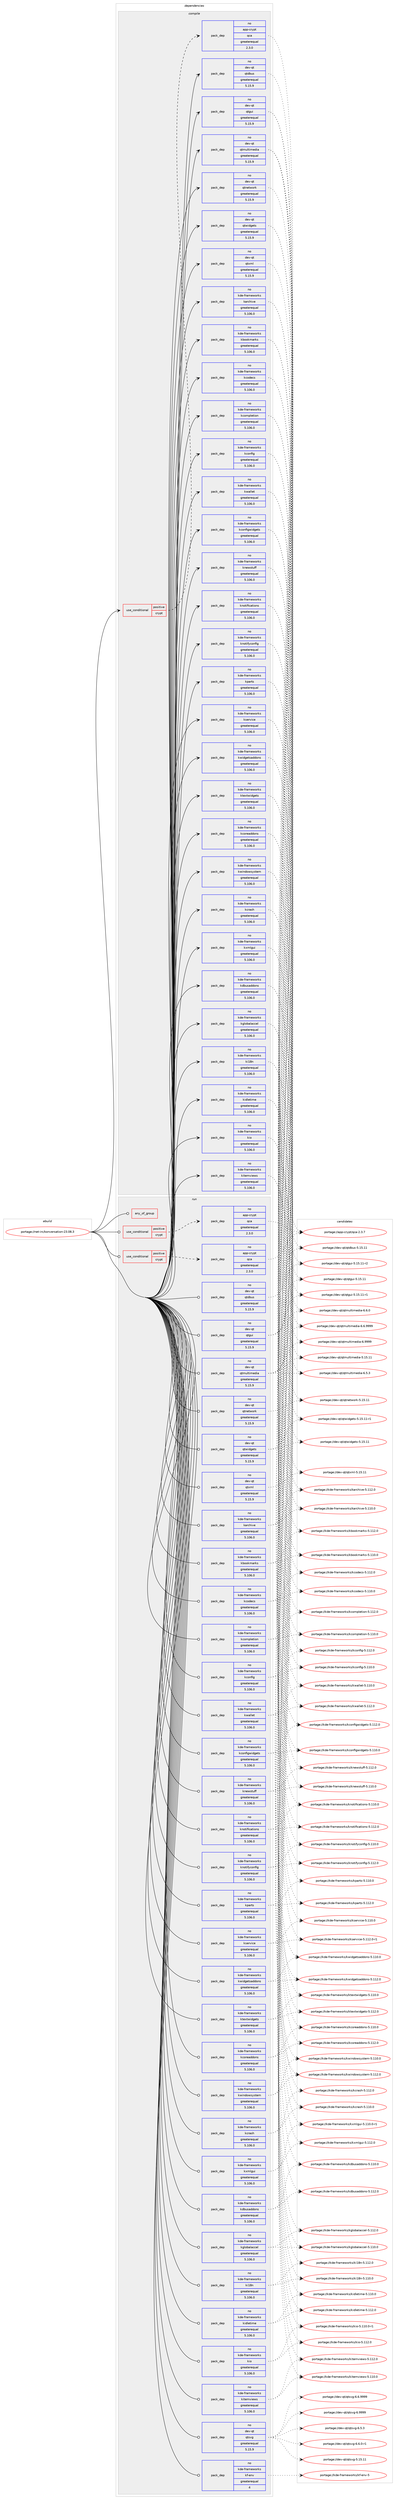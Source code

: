 digraph prolog {

# *************
# Graph options
# *************

newrank=true;
concentrate=true;
compound=true;
graph [rankdir=LR,fontname=Helvetica,fontsize=10,ranksep=1.5];#, ranksep=2.5, nodesep=0.2];
edge  [arrowhead=vee];
node  [fontname=Helvetica,fontsize=10];

# **********
# The ebuild
# **********

subgraph cluster_leftcol {
color=gray;
label=<<i>ebuild</i>>;
id [label="portage://net-irc/konversation-23.08.3", color=red, width=4, href="../net-irc/konversation-23.08.3.svg"];
}

# ****************
# The dependencies
# ****************

subgraph cluster_midcol {
color=gray;
label=<<i>dependencies</i>>;
subgraph cluster_compile {
fillcolor="#eeeeee";
style=filled;
label=<<i>compile</i>>;
subgraph cond5 {
dependency119 [label=<<TABLE BORDER="0" CELLBORDER="1" CELLSPACING="0" CELLPADDING="4"><TR><TD ROWSPAN="3" CELLPADDING="10">use_conditional</TD></TR><TR><TD>positive</TD></TR><TR><TD>crypt</TD></TR></TABLE>>, shape=none, color=red];
subgraph pack113 {
dependency120 [label=<<TABLE BORDER="0" CELLBORDER="1" CELLSPACING="0" CELLPADDING="4" WIDTH="220"><TR><TD ROWSPAN="6" CELLPADDING="30">pack_dep</TD></TR><TR><TD WIDTH="110">no</TD></TR><TR><TD>app-crypt</TD></TR><TR><TD>qca</TD></TR><TR><TD>greaterequal</TD></TR><TR><TD>2.3.0</TD></TR></TABLE>>, shape=none, color=blue];
}
dependency119:e -> dependency120:w [weight=20,style="dashed",arrowhead="vee"];
}
id:e -> dependency119:w [weight=20,style="solid",arrowhead="vee"];
# *** BEGIN UNKNOWN DEPENDENCY TYPE (TODO) ***
# id -> package_dependency(portage://net-irc/konversation-23.08.3,install,no,dev-qt,qtcore,none,[,,],[slot(5)],[])
# *** END UNKNOWN DEPENDENCY TYPE (TODO) ***

subgraph pack114 {
dependency121 [label=<<TABLE BORDER="0" CELLBORDER="1" CELLSPACING="0" CELLPADDING="4" WIDTH="220"><TR><TD ROWSPAN="6" CELLPADDING="30">pack_dep</TD></TR><TR><TD WIDTH="110">no</TD></TR><TR><TD>dev-qt</TD></TR><TR><TD>qtdbus</TD></TR><TR><TD>greaterequal</TD></TR><TR><TD>5.15.9</TD></TR></TABLE>>, shape=none, color=blue];
}
id:e -> dependency121:w [weight=20,style="solid",arrowhead="vee"];
subgraph pack115 {
dependency122 [label=<<TABLE BORDER="0" CELLBORDER="1" CELLSPACING="0" CELLPADDING="4" WIDTH="220"><TR><TD ROWSPAN="6" CELLPADDING="30">pack_dep</TD></TR><TR><TD WIDTH="110">no</TD></TR><TR><TD>dev-qt</TD></TR><TR><TD>qtgui</TD></TR><TR><TD>greaterequal</TD></TR><TR><TD>5.15.9</TD></TR></TABLE>>, shape=none, color=blue];
}
id:e -> dependency122:w [weight=20,style="solid",arrowhead="vee"];
subgraph pack116 {
dependency123 [label=<<TABLE BORDER="0" CELLBORDER="1" CELLSPACING="0" CELLPADDING="4" WIDTH="220"><TR><TD ROWSPAN="6" CELLPADDING="30">pack_dep</TD></TR><TR><TD WIDTH="110">no</TD></TR><TR><TD>dev-qt</TD></TR><TR><TD>qtmultimedia</TD></TR><TR><TD>greaterequal</TD></TR><TR><TD>5.15.9</TD></TR></TABLE>>, shape=none, color=blue];
}
id:e -> dependency123:w [weight=20,style="solid",arrowhead="vee"];
subgraph pack117 {
dependency124 [label=<<TABLE BORDER="0" CELLBORDER="1" CELLSPACING="0" CELLPADDING="4" WIDTH="220"><TR><TD ROWSPAN="6" CELLPADDING="30">pack_dep</TD></TR><TR><TD WIDTH="110">no</TD></TR><TR><TD>dev-qt</TD></TR><TR><TD>qtnetwork</TD></TR><TR><TD>greaterequal</TD></TR><TR><TD>5.15.9</TD></TR></TABLE>>, shape=none, color=blue];
}
id:e -> dependency124:w [weight=20,style="solid",arrowhead="vee"];
subgraph pack118 {
dependency125 [label=<<TABLE BORDER="0" CELLBORDER="1" CELLSPACING="0" CELLPADDING="4" WIDTH="220"><TR><TD ROWSPAN="6" CELLPADDING="30">pack_dep</TD></TR><TR><TD WIDTH="110">no</TD></TR><TR><TD>dev-qt</TD></TR><TR><TD>qtwidgets</TD></TR><TR><TD>greaterequal</TD></TR><TR><TD>5.15.9</TD></TR></TABLE>>, shape=none, color=blue];
}
id:e -> dependency125:w [weight=20,style="solid",arrowhead="vee"];
subgraph pack119 {
dependency126 [label=<<TABLE BORDER="0" CELLBORDER="1" CELLSPACING="0" CELLPADDING="4" WIDTH="220"><TR><TD ROWSPAN="6" CELLPADDING="30">pack_dep</TD></TR><TR><TD WIDTH="110">no</TD></TR><TR><TD>dev-qt</TD></TR><TR><TD>qtxml</TD></TR><TR><TD>greaterequal</TD></TR><TR><TD>5.15.9</TD></TR></TABLE>>, shape=none, color=blue];
}
id:e -> dependency126:w [weight=20,style="solid",arrowhead="vee"];
subgraph pack120 {
dependency127 [label=<<TABLE BORDER="0" CELLBORDER="1" CELLSPACING="0" CELLPADDING="4" WIDTH="220"><TR><TD ROWSPAN="6" CELLPADDING="30">pack_dep</TD></TR><TR><TD WIDTH="110">no</TD></TR><TR><TD>kde-frameworks</TD></TR><TR><TD>karchive</TD></TR><TR><TD>greaterequal</TD></TR><TR><TD>5.106.0</TD></TR></TABLE>>, shape=none, color=blue];
}
id:e -> dependency127:w [weight=20,style="solid",arrowhead="vee"];
subgraph pack121 {
dependency128 [label=<<TABLE BORDER="0" CELLBORDER="1" CELLSPACING="0" CELLPADDING="4" WIDTH="220"><TR><TD ROWSPAN="6" CELLPADDING="30">pack_dep</TD></TR><TR><TD WIDTH="110">no</TD></TR><TR><TD>kde-frameworks</TD></TR><TR><TD>kbookmarks</TD></TR><TR><TD>greaterequal</TD></TR><TR><TD>5.106.0</TD></TR></TABLE>>, shape=none, color=blue];
}
id:e -> dependency128:w [weight=20,style="solid",arrowhead="vee"];
subgraph pack122 {
dependency129 [label=<<TABLE BORDER="0" CELLBORDER="1" CELLSPACING="0" CELLPADDING="4" WIDTH="220"><TR><TD ROWSPAN="6" CELLPADDING="30">pack_dep</TD></TR><TR><TD WIDTH="110">no</TD></TR><TR><TD>kde-frameworks</TD></TR><TR><TD>kcodecs</TD></TR><TR><TD>greaterequal</TD></TR><TR><TD>5.106.0</TD></TR></TABLE>>, shape=none, color=blue];
}
id:e -> dependency129:w [weight=20,style="solid",arrowhead="vee"];
subgraph pack123 {
dependency130 [label=<<TABLE BORDER="0" CELLBORDER="1" CELLSPACING="0" CELLPADDING="4" WIDTH="220"><TR><TD ROWSPAN="6" CELLPADDING="30">pack_dep</TD></TR><TR><TD WIDTH="110">no</TD></TR><TR><TD>kde-frameworks</TD></TR><TR><TD>kcompletion</TD></TR><TR><TD>greaterequal</TD></TR><TR><TD>5.106.0</TD></TR></TABLE>>, shape=none, color=blue];
}
id:e -> dependency130:w [weight=20,style="solid",arrowhead="vee"];
subgraph pack124 {
dependency131 [label=<<TABLE BORDER="0" CELLBORDER="1" CELLSPACING="0" CELLPADDING="4" WIDTH="220"><TR><TD ROWSPAN="6" CELLPADDING="30">pack_dep</TD></TR><TR><TD WIDTH="110">no</TD></TR><TR><TD>kde-frameworks</TD></TR><TR><TD>kconfig</TD></TR><TR><TD>greaterequal</TD></TR><TR><TD>5.106.0</TD></TR></TABLE>>, shape=none, color=blue];
}
id:e -> dependency131:w [weight=20,style="solid",arrowhead="vee"];
subgraph pack125 {
dependency132 [label=<<TABLE BORDER="0" CELLBORDER="1" CELLSPACING="0" CELLPADDING="4" WIDTH="220"><TR><TD ROWSPAN="6" CELLPADDING="30">pack_dep</TD></TR><TR><TD WIDTH="110">no</TD></TR><TR><TD>kde-frameworks</TD></TR><TR><TD>kconfigwidgets</TD></TR><TR><TD>greaterequal</TD></TR><TR><TD>5.106.0</TD></TR></TABLE>>, shape=none, color=blue];
}
id:e -> dependency132:w [weight=20,style="solid",arrowhead="vee"];
subgraph pack126 {
dependency133 [label=<<TABLE BORDER="0" CELLBORDER="1" CELLSPACING="0" CELLPADDING="4" WIDTH="220"><TR><TD ROWSPAN="6" CELLPADDING="30">pack_dep</TD></TR><TR><TD WIDTH="110">no</TD></TR><TR><TD>kde-frameworks</TD></TR><TR><TD>kcoreaddons</TD></TR><TR><TD>greaterequal</TD></TR><TR><TD>5.106.0</TD></TR></TABLE>>, shape=none, color=blue];
}
id:e -> dependency133:w [weight=20,style="solid",arrowhead="vee"];
subgraph pack127 {
dependency134 [label=<<TABLE BORDER="0" CELLBORDER="1" CELLSPACING="0" CELLPADDING="4" WIDTH="220"><TR><TD ROWSPAN="6" CELLPADDING="30">pack_dep</TD></TR><TR><TD WIDTH="110">no</TD></TR><TR><TD>kde-frameworks</TD></TR><TR><TD>kcrash</TD></TR><TR><TD>greaterequal</TD></TR><TR><TD>5.106.0</TD></TR></TABLE>>, shape=none, color=blue];
}
id:e -> dependency134:w [weight=20,style="solid",arrowhead="vee"];
subgraph pack128 {
dependency135 [label=<<TABLE BORDER="0" CELLBORDER="1" CELLSPACING="0" CELLPADDING="4" WIDTH="220"><TR><TD ROWSPAN="6" CELLPADDING="30">pack_dep</TD></TR><TR><TD WIDTH="110">no</TD></TR><TR><TD>kde-frameworks</TD></TR><TR><TD>kdbusaddons</TD></TR><TR><TD>greaterequal</TD></TR><TR><TD>5.106.0</TD></TR></TABLE>>, shape=none, color=blue];
}
id:e -> dependency135:w [weight=20,style="solid",arrowhead="vee"];
subgraph pack129 {
dependency136 [label=<<TABLE BORDER="0" CELLBORDER="1" CELLSPACING="0" CELLPADDING="4" WIDTH="220"><TR><TD ROWSPAN="6" CELLPADDING="30">pack_dep</TD></TR><TR><TD WIDTH="110">no</TD></TR><TR><TD>kde-frameworks</TD></TR><TR><TD>kglobalaccel</TD></TR><TR><TD>greaterequal</TD></TR><TR><TD>5.106.0</TD></TR></TABLE>>, shape=none, color=blue];
}
id:e -> dependency136:w [weight=20,style="solid",arrowhead="vee"];
subgraph pack130 {
dependency137 [label=<<TABLE BORDER="0" CELLBORDER="1" CELLSPACING="0" CELLPADDING="4" WIDTH="220"><TR><TD ROWSPAN="6" CELLPADDING="30">pack_dep</TD></TR><TR><TD WIDTH="110">no</TD></TR><TR><TD>kde-frameworks</TD></TR><TR><TD>ki18n</TD></TR><TR><TD>greaterequal</TD></TR><TR><TD>5.106.0</TD></TR></TABLE>>, shape=none, color=blue];
}
id:e -> dependency137:w [weight=20,style="solid",arrowhead="vee"];
subgraph pack131 {
dependency138 [label=<<TABLE BORDER="0" CELLBORDER="1" CELLSPACING="0" CELLPADDING="4" WIDTH="220"><TR><TD ROWSPAN="6" CELLPADDING="30">pack_dep</TD></TR><TR><TD WIDTH="110">no</TD></TR><TR><TD>kde-frameworks</TD></TR><TR><TD>kidletime</TD></TR><TR><TD>greaterequal</TD></TR><TR><TD>5.106.0</TD></TR></TABLE>>, shape=none, color=blue];
}
id:e -> dependency138:w [weight=20,style="solid",arrowhead="vee"];
subgraph pack132 {
dependency139 [label=<<TABLE BORDER="0" CELLBORDER="1" CELLSPACING="0" CELLPADDING="4" WIDTH="220"><TR><TD ROWSPAN="6" CELLPADDING="30">pack_dep</TD></TR><TR><TD WIDTH="110">no</TD></TR><TR><TD>kde-frameworks</TD></TR><TR><TD>kio</TD></TR><TR><TD>greaterequal</TD></TR><TR><TD>5.106.0</TD></TR></TABLE>>, shape=none, color=blue];
}
id:e -> dependency139:w [weight=20,style="solid",arrowhead="vee"];
subgraph pack133 {
dependency140 [label=<<TABLE BORDER="0" CELLBORDER="1" CELLSPACING="0" CELLPADDING="4" WIDTH="220"><TR><TD ROWSPAN="6" CELLPADDING="30">pack_dep</TD></TR><TR><TD WIDTH="110">no</TD></TR><TR><TD>kde-frameworks</TD></TR><TR><TD>kitemviews</TD></TR><TR><TD>greaterequal</TD></TR><TR><TD>5.106.0</TD></TR></TABLE>>, shape=none, color=blue];
}
id:e -> dependency140:w [weight=20,style="solid",arrowhead="vee"];
subgraph pack134 {
dependency141 [label=<<TABLE BORDER="0" CELLBORDER="1" CELLSPACING="0" CELLPADDING="4" WIDTH="220"><TR><TD ROWSPAN="6" CELLPADDING="30">pack_dep</TD></TR><TR><TD WIDTH="110">no</TD></TR><TR><TD>kde-frameworks</TD></TR><TR><TD>knewstuff</TD></TR><TR><TD>greaterequal</TD></TR><TR><TD>5.106.0</TD></TR></TABLE>>, shape=none, color=blue];
}
id:e -> dependency141:w [weight=20,style="solid",arrowhead="vee"];
subgraph pack135 {
dependency142 [label=<<TABLE BORDER="0" CELLBORDER="1" CELLSPACING="0" CELLPADDING="4" WIDTH="220"><TR><TD ROWSPAN="6" CELLPADDING="30">pack_dep</TD></TR><TR><TD WIDTH="110">no</TD></TR><TR><TD>kde-frameworks</TD></TR><TR><TD>knotifications</TD></TR><TR><TD>greaterequal</TD></TR><TR><TD>5.106.0</TD></TR></TABLE>>, shape=none, color=blue];
}
id:e -> dependency142:w [weight=20,style="solid",arrowhead="vee"];
subgraph pack136 {
dependency143 [label=<<TABLE BORDER="0" CELLBORDER="1" CELLSPACING="0" CELLPADDING="4" WIDTH="220"><TR><TD ROWSPAN="6" CELLPADDING="30">pack_dep</TD></TR><TR><TD WIDTH="110">no</TD></TR><TR><TD>kde-frameworks</TD></TR><TR><TD>knotifyconfig</TD></TR><TR><TD>greaterequal</TD></TR><TR><TD>5.106.0</TD></TR></TABLE>>, shape=none, color=blue];
}
id:e -> dependency143:w [weight=20,style="solid",arrowhead="vee"];
subgraph pack137 {
dependency144 [label=<<TABLE BORDER="0" CELLBORDER="1" CELLSPACING="0" CELLPADDING="4" WIDTH="220"><TR><TD ROWSPAN="6" CELLPADDING="30">pack_dep</TD></TR><TR><TD WIDTH="110">no</TD></TR><TR><TD>kde-frameworks</TD></TR><TR><TD>kparts</TD></TR><TR><TD>greaterequal</TD></TR><TR><TD>5.106.0</TD></TR></TABLE>>, shape=none, color=blue];
}
id:e -> dependency144:w [weight=20,style="solid",arrowhead="vee"];
subgraph pack138 {
dependency145 [label=<<TABLE BORDER="0" CELLBORDER="1" CELLSPACING="0" CELLPADDING="4" WIDTH="220"><TR><TD ROWSPAN="6" CELLPADDING="30">pack_dep</TD></TR><TR><TD WIDTH="110">no</TD></TR><TR><TD>kde-frameworks</TD></TR><TR><TD>kservice</TD></TR><TR><TD>greaterequal</TD></TR><TR><TD>5.106.0</TD></TR></TABLE>>, shape=none, color=blue];
}
id:e -> dependency145:w [weight=20,style="solid",arrowhead="vee"];
subgraph pack139 {
dependency146 [label=<<TABLE BORDER="0" CELLBORDER="1" CELLSPACING="0" CELLPADDING="4" WIDTH="220"><TR><TD ROWSPAN="6" CELLPADDING="30">pack_dep</TD></TR><TR><TD WIDTH="110">no</TD></TR><TR><TD>kde-frameworks</TD></TR><TR><TD>ktextwidgets</TD></TR><TR><TD>greaterequal</TD></TR><TR><TD>5.106.0</TD></TR></TABLE>>, shape=none, color=blue];
}
id:e -> dependency146:w [weight=20,style="solid",arrowhead="vee"];
subgraph pack140 {
dependency147 [label=<<TABLE BORDER="0" CELLBORDER="1" CELLSPACING="0" CELLPADDING="4" WIDTH="220"><TR><TD ROWSPAN="6" CELLPADDING="30">pack_dep</TD></TR><TR><TD WIDTH="110">no</TD></TR><TR><TD>kde-frameworks</TD></TR><TR><TD>kwallet</TD></TR><TR><TD>greaterequal</TD></TR><TR><TD>5.106.0</TD></TR></TABLE>>, shape=none, color=blue];
}
id:e -> dependency147:w [weight=20,style="solid",arrowhead="vee"];
subgraph pack141 {
dependency148 [label=<<TABLE BORDER="0" CELLBORDER="1" CELLSPACING="0" CELLPADDING="4" WIDTH="220"><TR><TD ROWSPAN="6" CELLPADDING="30">pack_dep</TD></TR><TR><TD WIDTH="110">no</TD></TR><TR><TD>kde-frameworks</TD></TR><TR><TD>kwidgetsaddons</TD></TR><TR><TD>greaterequal</TD></TR><TR><TD>5.106.0</TD></TR></TABLE>>, shape=none, color=blue];
}
id:e -> dependency148:w [weight=20,style="solid",arrowhead="vee"];
subgraph pack142 {
dependency149 [label=<<TABLE BORDER="0" CELLBORDER="1" CELLSPACING="0" CELLPADDING="4" WIDTH="220"><TR><TD ROWSPAN="6" CELLPADDING="30">pack_dep</TD></TR><TR><TD WIDTH="110">no</TD></TR><TR><TD>kde-frameworks</TD></TR><TR><TD>kwindowsystem</TD></TR><TR><TD>greaterequal</TD></TR><TR><TD>5.106.0</TD></TR></TABLE>>, shape=none, color=blue];
}
id:e -> dependency149:w [weight=20,style="solid",arrowhead="vee"];
subgraph pack143 {
dependency150 [label=<<TABLE BORDER="0" CELLBORDER="1" CELLSPACING="0" CELLPADDING="4" WIDTH="220"><TR><TD ROWSPAN="6" CELLPADDING="30">pack_dep</TD></TR><TR><TD WIDTH="110">no</TD></TR><TR><TD>kde-frameworks</TD></TR><TR><TD>kxmlgui</TD></TR><TR><TD>greaterequal</TD></TR><TR><TD>5.106.0</TD></TR></TABLE>>, shape=none, color=blue];
}
id:e -> dependency150:w [weight=20,style="solid",arrowhead="vee"];
}
subgraph cluster_compileandrun {
fillcolor="#eeeeee";
style=filled;
label=<<i>compile and run</i>>;
}
subgraph cluster_run {
fillcolor="#eeeeee";
style=filled;
label=<<i>run</i>>;
subgraph any3 {
dependency151 [label=<<TABLE BORDER="0" CELLBORDER="1" CELLSPACING="0" CELLPADDING="4"><TR><TD CELLPADDING="10">any_of_group</TD></TR></TABLE>>, shape=none, color=red];# *** BEGIN UNKNOWN DEPENDENCY TYPE (TODO) ***
# dependency151 -> package_dependency(portage://net-irc/konversation-23.08.3,run,no,kde-frameworks,breeze-icons,none,[,,],any_different_slot,[])
# *** END UNKNOWN DEPENDENCY TYPE (TODO) ***

# *** BEGIN UNKNOWN DEPENDENCY TYPE (TODO) ***
# dependency151 -> package_dependency(portage://net-irc/konversation-23.08.3,run,no,kde-frameworks,oxygen-icons,none,[,,],any_different_slot,[])
# *** END UNKNOWN DEPENDENCY TYPE (TODO) ***

}
id:e -> dependency151:w [weight=20,style="solid",arrowhead="odot"];
subgraph cond6 {
dependency152 [label=<<TABLE BORDER="0" CELLBORDER="1" CELLSPACING="0" CELLPADDING="4"><TR><TD ROWSPAN="3" CELLPADDING="10">use_conditional</TD></TR><TR><TD>positive</TD></TR><TR><TD>crypt</TD></TR></TABLE>>, shape=none, color=red];
subgraph pack144 {
dependency153 [label=<<TABLE BORDER="0" CELLBORDER="1" CELLSPACING="0" CELLPADDING="4" WIDTH="220"><TR><TD ROWSPAN="6" CELLPADDING="30">pack_dep</TD></TR><TR><TD WIDTH="110">no</TD></TR><TR><TD>app-crypt</TD></TR><TR><TD>qca</TD></TR><TR><TD>greaterequal</TD></TR><TR><TD>2.3.0</TD></TR></TABLE>>, shape=none, color=blue];
}
dependency152:e -> dependency153:w [weight=20,style="dashed",arrowhead="vee"];
}
id:e -> dependency152:w [weight=20,style="solid",arrowhead="odot"];
subgraph cond7 {
dependency154 [label=<<TABLE BORDER="0" CELLBORDER="1" CELLSPACING="0" CELLPADDING="4"><TR><TD ROWSPAN="3" CELLPADDING="10">use_conditional</TD></TR><TR><TD>positive</TD></TR><TR><TD>crypt</TD></TR></TABLE>>, shape=none, color=red];
subgraph pack145 {
dependency155 [label=<<TABLE BORDER="0" CELLBORDER="1" CELLSPACING="0" CELLPADDING="4" WIDTH="220"><TR><TD ROWSPAN="6" CELLPADDING="30">pack_dep</TD></TR><TR><TD WIDTH="110">no</TD></TR><TR><TD>app-crypt</TD></TR><TR><TD>qca</TD></TR><TR><TD>greaterequal</TD></TR><TR><TD>2.3.0</TD></TR></TABLE>>, shape=none, color=blue];
}
dependency154:e -> dependency155:w [weight=20,style="dashed",arrowhead="vee"];
}
id:e -> dependency154:w [weight=20,style="solid",arrowhead="odot"];
# *** BEGIN UNKNOWN DEPENDENCY TYPE (TODO) ***
# id -> package_dependency(portage://net-irc/konversation-23.08.3,run,no,dev-qt,qtcore,none,[,,],[slot(5)],[])
# *** END UNKNOWN DEPENDENCY TYPE (TODO) ***

subgraph pack146 {
dependency156 [label=<<TABLE BORDER="0" CELLBORDER="1" CELLSPACING="0" CELLPADDING="4" WIDTH="220"><TR><TD ROWSPAN="6" CELLPADDING="30">pack_dep</TD></TR><TR><TD WIDTH="110">no</TD></TR><TR><TD>dev-qt</TD></TR><TR><TD>qtdbus</TD></TR><TR><TD>greaterequal</TD></TR><TR><TD>5.15.9</TD></TR></TABLE>>, shape=none, color=blue];
}
id:e -> dependency156:w [weight=20,style="solid",arrowhead="odot"];
subgraph pack147 {
dependency157 [label=<<TABLE BORDER="0" CELLBORDER="1" CELLSPACING="0" CELLPADDING="4" WIDTH="220"><TR><TD ROWSPAN="6" CELLPADDING="30">pack_dep</TD></TR><TR><TD WIDTH="110">no</TD></TR><TR><TD>dev-qt</TD></TR><TR><TD>qtgui</TD></TR><TR><TD>greaterequal</TD></TR><TR><TD>5.15.9</TD></TR></TABLE>>, shape=none, color=blue];
}
id:e -> dependency157:w [weight=20,style="solid",arrowhead="odot"];
subgraph pack148 {
dependency158 [label=<<TABLE BORDER="0" CELLBORDER="1" CELLSPACING="0" CELLPADDING="4" WIDTH="220"><TR><TD ROWSPAN="6" CELLPADDING="30">pack_dep</TD></TR><TR><TD WIDTH="110">no</TD></TR><TR><TD>dev-qt</TD></TR><TR><TD>qtmultimedia</TD></TR><TR><TD>greaterequal</TD></TR><TR><TD>5.15.9</TD></TR></TABLE>>, shape=none, color=blue];
}
id:e -> dependency158:w [weight=20,style="solid",arrowhead="odot"];
subgraph pack149 {
dependency159 [label=<<TABLE BORDER="0" CELLBORDER="1" CELLSPACING="0" CELLPADDING="4" WIDTH="220"><TR><TD ROWSPAN="6" CELLPADDING="30">pack_dep</TD></TR><TR><TD WIDTH="110">no</TD></TR><TR><TD>dev-qt</TD></TR><TR><TD>qtnetwork</TD></TR><TR><TD>greaterequal</TD></TR><TR><TD>5.15.9</TD></TR></TABLE>>, shape=none, color=blue];
}
id:e -> dependency159:w [weight=20,style="solid",arrowhead="odot"];
subgraph pack150 {
dependency160 [label=<<TABLE BORDER="0" CELLBORDER="1" CELLSPACING="0" CELLPADDING="4" WIDTH="220"><TR><TD ROWSPAN="6" CELLPADDING="30">pack_dep</TD></TR><TR><TD WIDTH="110">no</TD></TR><TR><TD>dev-qt</TD></TR><TR><TD>qtsvg</TD></TR><TR><TD>greaterequal</TD></TR><TR><TD>5.15.9</TD></TR></TABLE>>, shape=none, color=blue];
}
id:e -> dependency160:w [weight=20,style="solid",arrowhead="odot"];
subgraph pack151 {
dependency161 [label=<<TABLE BORDER="0" CELLBORDER="1" CELLSPACING="0" CELLPADDING="4" WIDTH="220"><TR><TD ROWSPAN="6" CELLPADDING="30">pack_dep</TD></TR><TR><TD WIDTH="110">no</TD></TR><TR><TD>dev-qt</TD></TR><TR><TD>qtwidgets</TD></TR><TR><TD>greaterequal</TD></TR><TR><TD>5.15.9</TD></TR></TABLE>>, shape=none, color=blue];
}
id:e -> dependency161:w [weight=20,style="solid",arrowhead="odot"];
subgraph pack152 {
dependency162 [label=<<TABLE BORDER="0" CELLBORDER="1" CELLSPACING="0" CELLPADDING="4" WIDTH="220"><TR><TD ROWSPAN="6" CELLPADDING="30">pack_dep</TD></TR><TR><TD WIDTH="110">no</TD></TR><TR><TD>dev-qt</TD></TR><TR><TD>qtxml</TD></TR><TR><TD>greaterequal</TD></TR><TR><TD>5.15.9</TD></TR></TABLE>>, shape=none, color=blue];
}
id:e -> dependency162:w [weight=20,style="solid",arrowhead="odot"];
subgraph pack153 {
dependency163 [label=<<TABLE BORDER="0" CELLBORDER="1" CELLSPACING="0" CELLPADDING="4" WIDTH="220"><TR><TD ROWSPAN="6" CELLPADDING="30">pack_dep</TD></TR><TR><TD WIDTH="110">no</TD></TR><TR><TD>kde-frameworks</TD></TR><TR><TD>karchive</TD></TR><TR><TD>greaterequal</TD></TR><TR><TD>5.106.0</TD></TR></TABLE>>, shape=none, color=blue];
}
id:e -> dependency163:w [weight=20,style="solid",arrowhead="odot"];
subgraph pack154 {
dependency164 [label=<<TABLE BORDER="0" CELLBORDER="1" CELLSPACING="0" CELLPADDING="4" WIDTH="220"><TR><TD ROWSPAN="6" CELLPADDING="30">pack_dep</TD></TR><TR><TD WIDTH="110">no</TD></TR><TR><TD>kde-frameworks</TD></TR><TR><TD>kbookmarks</TD></TR><TR><TD>greaterequal</TD></TR><TR><TD>5.106.0</TD></TR></TABLE>>, shape=none, color=blue];
}
id:e -> dependency164:w [weight=20,style="solid",arrowhead="odot"];
subgraph pack155 {
dependency165 [label=<<TABLE BORDER="0" CELLBORDER="1" CELLSPACING="0" CELLPADDING="4" WIDTH="220"><TR><TD ROWSPAN="6" CELLPADDING="30">pack_dep</TD></TR><TR><TD WIDTH="110">no</TD></TR><TR><TD>kde-frameworks</TD></TR><TR><TD>kcodecs</TD></TR><TR><TD>greaterequal</TD></TR><TR><TD>5.106.0</TD></TR></TABLE>>, shape=none, color=blue];
}
id:e -> dependency165:w [weight=20,style="solid",arrowhead="odot"];
subgraph pack156 {
dependency166 [label=<<TABLE BORDER="0" CELLBORDER="1" CELLSPACING="0" CELLPADDING="4" WIDTH="220"><TR><TD ROWSPAN="6" CELLPADDING="30">pack_dep</TD></TR><TR><TD WIDTH="110">no</TD></TR><TR><TD>kde-frameworks</TD></TR><TR><TD>kcompletion</TD></TR><TR><TD>greaterequal</TD></TR><TR><TD>5.106.0</TD></TR></TABLE>>, shape=none, color=blue];
}
id:e -> dependency166:w [weight=20,style="solid",arrowhead="odot"];
subgraph pack157 {
dependency167 [label=<<TABLE BORDER="0" CELLBORDER="1" CELLSPACING="0" CELLPADDING="4" WIDTH="220"><TR><TD ROWSPAN="6" CELLPADDING="30">pack_dep</TD></TR><TR><TD WIDTH="110">no</TD></TR><TR><TD>kde-frameworks</TD></TR><TR><TD>kconfig</TD></TR><TR><TD>greaterequal</TD></TR><TR><TD>5.106.0</TD></TR></TABLE>>, shape=none, color=blue];
}
id:e -> dependency167:w [weight=20,style="solid",arrowhead="odot"];
subgraph pack158 {
dependency168 [label=<<TABLE BORDER="0" CELLBORDER="1" CELLSPACING="0" CELLPADDING="4" WIDTH="220"><TR><TD ROWSPAN="6" CELLPADDING="30">pack_dep</TD></TR><TR><TD WIDTH="110">no</TD></TR><TR><TD>kde-frameworks</TD></TR><TR><TD>kconfigwidgets</TD></TR><TR><TD>greaterequal</TD></TR><TR><TD>5.106.0</TD></TR></TABLE>>, shape=none, color=blue];
}
id:e -> dependency168:w [weight=20,style="solid",arrowhead="odot"];
subgraph pack159 {
dependency169 [label=<<TABLE BORDER="0" CELLBORDER="1" CELLSPACING="0" CELLPADDING="4" WIDTH="220"><TR><TD ROWSPAN="6" CELLPADDING="30">pack_dep</TD></TR><TR><TD WIDTH="110">no</TD></TR><TR><TD>kde-frameworks</TD></TR><TR><TD>kcoreaddons</TD></TR><TR><TD>greaterequal</TD></TR><TR><TD>5.106.0</TD></TR></TABLE>>, shape=none, color=blue];
}
id:e -> dependency169:w [weight=20,style="solid",arrowhead="odot"];
subgraph pack160 {
dependency170 [label=<<TABLE BORDER="0" CELLBORDER="1" CELLSPACING="0" CELLPADDING="4" WIDTH="220"><TR><TD ROWSPAN="6" CELLPADDING="30">pack_dep</TD></TR><TR><TD WIDTH="110">no</TD></TR><TR><TD>kde-frameworks</TD></TR><TR><TD>kcrash</TD></TR><TR><TD>greaterequal</TD></TR><TR><TD>5.106.0</TD></TR></TABLE>>, shape=none, color=blue];
}
id:e -> dependency170:w [weight=20,style="solid",arrowhead="odot"];
subgraph pack161 {
dependency171 [label=<<TABLE BORDER="0" CELLBORDER="1" CELLSPACING="0" CELLPADDING="4" WIDTH="220"><TR><TD ROWSPAN="6" CELLPADDING="30">pack_dep</TD></TR><TR><TD WIDTH="110">no</TD></TR><TR><TD>kde-frameworks</TD></TR><TR><TD>kdbusaddons</TD></TR><TR><TD>greaterequal</TD></TR><TR><TD>5.106.0</TD></TR></TABLE>>, shape=none, color=blue];
}
id:e -> dependency171:w [weight=20,style="solid",arrowhead="odot"];
subgraph pack162 {
dependency172 [label=<<TABLE BORDER="0" CELLBORDER="1" CELLSPACING="0" CELLPADDING="4" WIDTH="220"><TR><TD ROWSPAN="6" CELLPADDING="30">pack_dep</TD></TR><TR><TD WIDTH="110">no</TD></TR><TR><TD>kde-frameworks</TD></TR><TR><TD>kf-env</TD></TR><TR><TD>greaterequal</TD></TR><TR><TD>4</TD></TR></TABLE>>, shape=none, color=blue];
}
id:e -> dependency172:w [weight=20,style="solid",arrowhead="odot"];
subgraph pack163 {
dependency173 [label=<<TABLE BORDER="0" CELLBORDER="1" CELLSPACING="0" CELLPADDING="4" WIDTH="220"><TR><TD ROWSPAN="6" CELLPADDING="30">pack_dep</TD></TR><TR><TD WIDTH="110">no</TD></TR><TR><TD>kde-frameworks</TD></TR><TR><TD>kglobalaccel</TD></TR><TR><TD>greaterequal</TD></TR><TR><TD>5.106.0</TD></TR></TABLE>>, shape=none, color=blue];
}
id:e -> dependency173:w [weight=20,style="solid",arrowhead="odot"];
subgraph pack164 {
dependency174 [label=<<TABLE BORDER="0" CELLBORDER="1" CELLSPACING="0" CELLPADDING="4" WIDTH="220"><TR><TD ROWSPAN="6" CELLPADDING="30">pack_dep</TD></TR><TR><TD WIDTH="110">no</TD></TR><TR><TD>kde-frameworks</TD></TR><TR><TD>ki18n</TD></TR><TR><TD>greaterequal</TD></TR><TR><TD>5.106.0</TD></TR></TABLE>>, shape=none, color=blue];
}
id:e -> dependency174:w [weight=20,style="solid",arrowhead="odot"];
subgraph pack165 {
dependency175 [label=<<TABLE BORDER="0" CELLBORDER="1" CELLSPACING="0" CELLPADDING="4" WIDTH="220"><TR><TD ROWSPAN="6" CELLPADDING="30">pack_dep</TD></TR><TR><TD WIDTH="110">no</TD></TR><TR><TD>kde-frameworks</TD></TR><TR><TD>kidletime</TD></TR><TR><TD>greaterequal</TD></TR><TR><TD>5.106.0</TD></TR></TABLE>>, shape=none, color=blue];
}
id:e -> dependency175:w [weight=20,style="solid",arrowhead="odot"];
subgraph pack166 {
dependency176 [label=<<TABLE BORDER="0" CELLBORDER="1" CELLSPACING="0" CELLPADDING="4" WIDTH="220"><TR><TD ROWSPAN="6" CELLPADDING="30">pack_dep</TD></TR><TR><TD WIDTH="110">no</TD></TR><TR><TD>kde-frameworks</TD></TR><TR><TD>kio</TD></TR><TR><TD>greaterequal</TD></TR><TR><TD>5.106.0</TD></TR></TABLE>>, shape=none, color=blue];
}
id:e -> dependency176:w [weight=20,style="solid",arrowhead="odot"];
subgraph pack167 {
dependency177 [label=<<TABLE BORDER="0" CELLBORDER="1" CELLSPACING="0" CELLPADDING="4" WIDTH="220"><TR><TD ROWSPAN="6" CELLPADDING="30">pack_dep</TD></TR><TR><TD WIDTH="110">no</TD></TR><TR><TD>kde-frameworks</TD></TR><TR><TD>kitemviews</TD></TR><TR><TD>greaterequal</TD></TR><TR><TD>5.106.0</TD></TR></TABLE>>, shape=none, color=blue];
}
id:e -> dependency177:w [weight=20,style="solid",arrowhead="odot"];
subgraph pack168 {
dependency178 [label=<<TABLE BORDER="0" CELLBORDER="1" CELLSPACING="0" CELLPADDING="4" WIDTH="220"><TR><TD ROWSPAN="6" CELLPADDING="30">pack_dep</TD></TR><TR><TD WIDTH="110">no</TD></TR><TR><TD>kde-frameworks</TD></TR><TR><TD>knewstuff</TD></TR><TR><TD>greaterequal</TD></TR><TR><TD>5.106.0</TD></TR></TABLE>>, shape=none, color=blue];
}
id:e -> dependency178:w [weight=20,style="solid",arrowhead="odot"];
subgraph pack169 {
dependency179 [label=<<TABLE BORDER="0" CELLBORDER="1" CELLSPACING="0" CELLPADDING="4" WIDTH="220"><TR><TD ROWSPAN="6" CELLPADDING="30">pack_dep</TD></TR><TR><TD WIDTH="110">no</TD></TR><TR><TD>kde-frameworks</TD></TR><TR><TD>knotifications</TD></TR><TR><TD>greaterequal</TD></TR><TR><TD>5.106.0</TD></TR></TABLE>>, shape=none, color=blue];
}
id:e -> dependency179:w [weight=20,style="solid",arrowhead="odot"];
subgraph pack170 {
dependency180 [label=<<TABLE BORDER="0" CELLBORDER="1" CELLSPACING="0" CELLPADDING="4" WIDTH="220"><TR><TD ROWSPAN="6" CELLPADDING="30">pack_dep</TD></TR><TR><TD WIDTH="110">no</TD></TR><TR><TD>kde-frameworks</TD></TR><TR><TD>knotifyconfig</TD></TR><TR><TD>greaterequal</TD></TR><TR><TD>5.106.0</TD></TR></TABLE>>, shape=none, color=blue];
}
id:e -> dependency180:w [weight=20,style="solid",arrowhead="odot"];
subgraph pack171 {
dependency181 [label=<<TABLE BORDER="0" CELLBORDER="1" CELLSPACING="0" CELLPADDING="4" WIDTH="220"><TR><TD ROWSPAN="6" CELLPADDING="30">pack_dep</TD></TR><TR><TD WIDTH="110">no</TD></TR><TR><TD>kde-frameworks</TD></TR><TR><TD>kparts</TD></TR><TR><TD>greaterequal</TD></TR><TR><TD>5.106.0</TD></TR></TABLE>>, shape=none, color=blue];
}
id:e -> dependency181:w [weight=20,style="solid",arrowhead="odot"];
subgraph pack172 {
dependency182 [label=<<TABLE BORDER="0" CELLBORDER="1" CELLSPACING="0" CELLPADDING="4" WIDTH="220"><TR><TD ROWSPAN="6" CELLPADDING="30">pack_dep</TD></TR><TR><TD WIDTH="110">no</TD></TR><TR><TD>kde-frameworks</TD></TR><TR><TD>kservice</TD></TR><TR><TD>greaterequal</TD></TR><TR><TD>5.106.0</TD></TR></TABLE>>, shape=none, color=blue];
}
id:e -> dependency182:w [weight=20,style="solid",arrowhead="odot"];
subgraph pack173 {
dependency183 [label=<<TABLE BORDER="0" CELLBORDER="1" CELLSPACING="0" CELLPADDING="4" WIDTH="220"><TR><TD ROWSPAN="6" CELLPADDING="30">pack_dep</TD></TR><TR><TD WIDTH="110">no</TD></TR><TR><TD>kde-frameworks</TD></TR><TR><TD>ktextwidgets</TD></TR><TR><TD>greaterequal</TD></TR><TR><TD>5.106.0</TD></TR></TABLE>>, shape=none, color=blue];
}
id:e -> dependency183:w [weight=20,style="solid",arrowhead="odot"];
subgraph pack174 {
dependency184 [label=<<TABLE BORDER="0" CELLBORDER="1" CELLSPACING="0" CELLPADDING="4" WIDTH="220"><TR><TD ROWSPAN="6" CELLPADDING="30">pack_dep</TD></TR><TR><TD WIDTH="110">no</TD></TR><TR><TD>kde-frameworks</TD></TR><TR><TD>kwallet</TD></TR><TR><TD>greaterequal</TD></TR><TR><TD>5.106.0</TD></TR></TABLE>>, shape=none, color=blue];
}
id:e -> dependency184:w [weight=20,style="solid",arrowhead="odot"];
subgraph pack175 {
dependency185 [label=<<TABLE BORDER="0" CELLBORDER="1" CELLSPACING="0" CELLPADDING="4" WIDTH="220"><TR><TD ROWSPAN="6" CELLPADDING="30">pack_dep</TD></TR><TR><TD WIDTH="110">no</TD></TR><TR><TD>kde-frameworks</TD></TR><TR><TD>kwidgetsaddons</TD></TR><TR><TD>greaterequal</TD></TR><TR><TD>5.106.0</TD></TR></TABLE>>, shape=none, color=blue];
}
id:e -> dependency185:w [weight=20,style="solid",arrowhead="odot"];
subgraph pack176 {
dependency186 [label=<<TABLE BORDER="0" CELLBORDER="1" CELLSPACING="0" CELLPADDING="4" WIDTH="220"><TR><TD ROWSPAN="6" CELLPADDING="30">pack_dep</TD></TR><TR><TD WIDTH="110">no</TD></TR><TR><TD>kde-frameworks</TD></TR><TR><TD>kwindowsystem</TD></TR><TR><TD>greaterequal</TD></TR><TR><TD>5.106.0</TD></TR></TABLE>>, shape=none, color=blue];
}
id:e -> dependency186:w [weight=20,style="solid",arrowhead="odot"];
subgraph pack177 {
dependency187 [label=<<TABLE BORDER="0" CELLBORDER="1" CELLSPACING="0" CELLPADDING="4" WIDTH="220"><TR><TD ROWSPAN="6" CELLPADDING="30">pack_dep</TD></TR><TR><TD WIDTH="110">no</TD></TR><TR><TD>kde-frameworks</TD></TR><TR><TD>kxmlgui</TD></TR><TR><TD>greaterequal</TD></TR><TR><TD>5.106.0</TD></TR></TABLE>>, shape=none, color=blue];
}
id:e -> dependency187:w [weight=20,style="solid",arrowhead="odot"];
}
}

# **************
# The candidates
# **************

subgraph cluster_choices {
rank=same;
color=gray;
label=<<i>candidates</i>>;

subgraph choice113 {
color=black;
nodesep=1;
choice971121124599114121112116471139997455046514655 [label="portage://app-crypt/qca-2.3.7", color=red, width=4,href="../app-crypt/qca-2.3.7.svg"];
dependency120:e -> choice971121124599114121112116471139997455046514655:w [style=dotted,weight="100"];
}
subgraph choice114 {
color=black;
nodesep=1;
choice1001011184511311647113116100981171154553464953464949 [label="portage://dev-qt/qtdbus-5.15.11", color=red, width=4,href="../dev-qt/qtdbus-5.15.11.svg"];
dependency121:e -> choice1001011184511311647113116100981171154553464953464949:w [style=dotted,weight="100"];
}
subgraph choice115 {
color=black;
nodesep=1;
choice10010111845113116471131161031171054553464953464949 [label="portage://dev-qt/qtgui-5.15.11", color=red, width=4,href="../dev-qt/qtgui-5.15.11.svg"];
choice100101118451131164711311610311710545534649534649494511449 [label="portage://dev-qt/qtgui-5.15.11-r1", color=red, width=4,href="../dev-qt/qtgui-5.15.11-r1.svg"];
choice100101118451131164711311610311710545534649534649494511450 [label="portage://dev-qt/qtgui-5.15.11-r2", color=red, width=4,href="../dev-qt/qtgui-5.15.11-r2.svg"];
dependency122:e -> choice10010111845113116471131161031171054553464953464949:w [style=dotted,weight="100"];
dependency122:e -> choice100101118451131164711311610311710545534649534649494511449:w [style=dotted,weight="100"];
dependency122:e -> choice100101118451131164711311610311710545534649534649494511450:w [style=dotted,weight="100"];
}
subgraph choice116 {
color=black;
nodesep=1;
choice1001011184511311647113116109117108116105109101100105974553464953464949 [label="portage://dev-qt/qtmultimedia-5.15.11", color=red, width=4,href="../dev-qt/qtmultimedia-5.15.11.svg"];
choice100101118451131164711311610911710811610510910110010597455446534651 [label="portage://dev-qt/qtmultimedia-6.5.3", color=red, width=4,href="../dev-qt/qtmultimedia-6.5.3.svg"];
choice100101118451131164711311610911710811610510910110010597455446544648 [label="portage://dev-qt/qtmultimedia-6.6.0", color=red, width=4,href="../dev-qt/qtmultimedia-6.6.0.svg"];
choice100101118451131164711311610911710811610510910110010597455446544657575757 [label="portage://dev-qt/qtmultimedia-6.6.9999", color=red, width=4,href="../dev-qt/qtmultimedia-6.6.9999.svg"];
choice10010111845113116471131161091171081161051091011001059745544657575757 [label="portage://dev-qt/qtmultimedia-6.9999", color=red, width=4,href="../dev-qt/qtmultimedia-6.9999.svg"];
dependency123:e -> choice1001011184511311647113116109117108116105109101100105974553464953464949:w [style=dotted,weight="100"];
dependency123:e -> choice100101118451131164711311610911710811610510910110010597455446534651:w [style=dotted,weight="100"];
dependency123:e -> choice100101118451131164711311610911710811610510910110010597455446544648:w [style=dotted,weight="100"];
dependency123:e -> choice100101118451131164711311610911710811610510910110010597455446544657575757:w [style=dotted,weight="100"];
dependency123:e -> choice10010111845113116471131161091171081161051091011001059745544657575757:w [style=dotted,weight="100"];
}
subgraph choice117 {
color=black;
nodesep=1;
choice10010111845113116471131161101011161191111141074553464953464949 [label="portage://dev-qt/qtnetwork-5.15.11", color=red, width=4,href="../dev-qt/qtnetwork-5.15.11.svg"];
dependency124:e -> choice10010111845113116471131161101011161191111141074553464953464949:w [style=dotted,weight="100"];
}
subgraph choice118 {
color=black;
nodesep=1;
choice10010111845113116471131161191051001031011161154553464953464949 [label="portage://dev-qt/qtwidgets-5.15.11", color=red, width=4,href="../dev-qt/qtwidgets-5.15.11.svg"];
choice100101118451131164711311611910510010310111611545534649534649494511449 [label="portage://dev-qt/qtwidgets-5.15.11-r1", color=red, width=4,href="../dev-qt/qtwidgets-5.15.11-r1.svg"];
dependency125:e -> choice10010111845113116471131161191051001031011161154553464953464949:w [style=dotted,weight="100"];
dependency125:e -> choice100101118451131164711311611910510010310111611545534649534649494511449:w [style=dotted,weight="100"];
}
subgraph choice119 {
color=black;
nodesep=1;
choice10010111845113116471131161201091084553464953464949 [label="portage://dev-qt/qtxml-5.15.11", color=red, width=4,href="../dev-qt/qtxml-5.15.11.svg"];
dependency126:e -> choice10010111845113116471131161201091084553464953464949:w [style=dotted,weight="100"];
}
subgraph choice120 {
color=black;
nodesep=1;
choice10710010145102114971091011191111141071154710797114991041051181014553464949484648 [label="portage://kde-frameworks/karchive-5.110.0", color=red, width=4,href="../kde-frameworks/karchive-5.110.0.svg"];
choice10710010145102114971091011191111141071154710797114991041051181014553464949504648 [label="portage://kde-frameworks/karchive-5.112.0", color=red, width=4,href="../kde-frameworks/karchive-5.112.0.svg"];
dependency127:e -> choice10710010145102114971091011191111141071154710797114991041051181014553464949484648:w [style=dotted,weight="100"];
dependency127:e -> choice10710010145102114971091011191111141071154710797114991041051181014553464949504648:w [style=dotted,weight="100"];
}
subgraph choice121 {
color=black;
nodesep=1;
choice10710010145102114971091011191111141071154710798111111107109971141071154553464949484648 [label="portage://kde-frameworks/kbookmarks-5.110.0", color=red, width=4,href="../kde-frameworks/kbookmarks-5.110.0.svg"];
choice10710010145102114971091011191111141071154710798111111107109971141071154553464949504648 [label="portage://kde-frameworks/kbookmarks-5.112.0", color=red, width=4,href="../kde-frameworks/kbookmarks-5.112.0.svg"];
dependency128:e -> choice10710010145102114971091011191111141071154710798111111107109971141071154553464949484648:w [style=dotted,weight="100"];
dependency128:e -> choice10710010145102114971091011191111141071154710798111111107109971141071154553464949504648:w [style=dotted,weight="100"];
}
subgraph choice122 {
color=black;
nodesep=1;
choice10710010145102114971091011191111141071154710799111100101991154553464949484648 [label="portage://kde-frameworks/kcodecs-5.110.0", color=red, width=4,href="../kde-frameworks/kcodecs-5.110.0.svg"];
choice10710010145102114971091011191111141071154710799111100101991154553464949504648 [label="portage://kde-frameworks/kcodecs-5.112.0", color=red, width=4,href="../kde-frameworks/kcodecs-5.112.0.svg"];
dependency129:e -> choice10710010145102114971091011191111141071154710799111100101991154553464949484648:w [style=dotted,weight="100"];
dependency129:e -> choice10710010145102114971091011191111141071154710799111100101991154553464949504648:w [style=dotted,weight="100"];
}
subgraph choice123 {
color=black;
nodesep=1;
choice107100101451021149710910111911111410711547107991111091121081011161051111104553464949484648 [label="portage://kde-frameworks/kcompletion-5.110.0", color=red, width=4,href="../kde-frameworks/kcompletion-5.110.0.svg"];
choice107100101451021149710910111911111410711547107991111091121081011161051111104553464949504648 [label="portage://kde-frameworks/kcompletion-5.112.0", color=red, width=4,href="../kde-frameworks/kcompletion-5.112.0.svg"];
dependency130:e -> choice107100101451021149710910111911111410711547107991111091121081011161051111104553464949484648:w [style=dotted,weight="100"];
dependency130:e -> choice107100101451021149710910111911111410711547107991111091121081011161051111104553464949504648:w [style=dotted,weight="100"];
}
subgraph choice124 {
color=black;
nodesep=1;
choice107100101451021149710910111911111410711547107991111101021051034553464949484648 [label="portage://kde-frameworks/kconfig-5.110.0", color=red, width=4,href="../kde-frameworks/kconfig-5.110.0.svg"];
choice107100101451021149710910111911111410711547107991111101021051034553464949504648 [label="portage://kde-frameworks/kconfig-5.112.0", color=red, width=4,href="../kde-frameworks/kconfig-5.112.0.svg"];
dependency131:e -> choice107100101451021149710910111911111410711547107991111101021051034553464949484648:w [style=dotted,weight="100"];
dependency131:e -> choice107100101451021149710910111911111410711547107991111101021051034553464949504648:w [style=dotted,weight="100"];
}
subgraph choice125 {
color=black;
nodesep=1;
choice107100101451021149710910111911111410711547107991111101021051031191051001031011161154553464949484648 [label="portage://kde-frameworks/kconfigwidgets-5.110.0", color=red, width=4,href="../kde-frameworks/kconfigwidgets-5.110.0.svg"];
choice107100101451021149710910111911111410711547107991111101021051031191051001031011161154553464949504648 [label="portage://kde-frameworks/kconfigwidgets-5.112.0", color=red, width=4,href="../kde-frameworks/kconfigwidgets-5.112.0.svg"];
dependency132:e -> choice107100101451021149710910111911111410711547107991111101021051031191051001031011161154553464949484648:w [style=dotted,weight="100"];
dependency132:e -> choice107100101451021149710910111911111410711547107991111101021051031191051001031011161154553464949504648:w [style=dotted,weight="100"];
}
subgraph choice126 {
color=black;
nodesep=1;
choice10710010145102114971091011191111141071154710799111114101971001001111101154553464949484648 [label="portage://kde-frameworks/kcoreaddons-5.110.0", color=red, width=4,href="../kde-frameworks/kcoreaddons-5.110.0.svg"];
choice10710010145102114971091011191111141071154710799111114101971001001111101154553464949504648 [label="portage://kde-frameworks/kcoreaddons-5.112.0", color=red, width=4,href="../kde-frameworks/kcoreaddons-5.112.0.svg"];
dependency133:e -> choice10710010145102114971091011191111141071154710799111114101971001001111101154553464949484648:w [style=dotted,weight="100"];
dependency133:e -> choice10710010145102114971091011191111141071154710799111114101971001001111101154553464949504648:w [style=dotted,weight="100"];
}
subgraph choice127 {
color=black;
nodesep=1;
choice10710010145102114971091011191111141071154710799114971151044553464949484648 [label="portage://kde-frameworks/kcrash-5.110.0", color=red, width=4,href="../kde-frameworks/kcrash-5.110.0.svg"];
choice10710010145102114971091011191111141071154710799114971151044553464949504648 [label="portage://kde-frameworks/kcrash-5.112.0", color=red, width=4,href="../kde-frameworks/kcrash-5.112.0.svg"];
dependency134:e -> choice10710010145102114971091011191111141071154710799114971151044553464949484648:w [style=dotted,weight="100"];
dependency134:e -> choice10710010145102114971091011191111141071154710799114971151044553464949504648:w [style=dotted,weight="100"];
}
subgraph choice128 {
color=black;
nodesep=1;
choice10710010145102114971091011191111141071154710710098117115971001001111101154553464949484648 [label="portage://kde-frameworks/kdbusaddons-5.110.0", color=red, width=4,href="../kde-frameworks/kdbusaddons-5.110.0.svg"];
choice10710010145102114971091011191111141071154710710098117115971001001111101154553464949504648 [label="portage://kde-frameworks/kdbusaddons-5.112.0", color=red, width=4,href="../kde-frameworks/kdbusaddons-5.112.0.svg"];
dependency135:e -> choice10710010145102114971091011191111141071154710710098117115971001001111101154553464949484648:w [style=dotted,weight="100"];
dependency135:e -> choice10710010145102114971091011191111141071154710710098117115971001001111101154553464949504648:w [style=dotted,weight="100"];
}
subgraph choice129 {
color=black;
nodesep=1;
choice10710010145102114971091011191111141071154710710310811198971089799991011084553464949484648 [label="portage://kde-frameworks/kglobalaccel-5.110.0", color=red, width=4,href="../kde-frameworks/kglobalaccel-5.110.0.svg"];
choice10710010145102114971091011191111141071154710710310811198971089799991011084553464949504648 [label="portage://kde-frameworks/kglobalaccel-5.112.0", color=red, width=4,href="../kde-frameworks/kglobalaccel-5.112.0.svg"];
dependency136:e -> choice10710010145102114971091011191111141071154710710310811198971089799991011084553464949484648:w [style=dotted,weight="100"];
dependency136:e -> choice10710010145102114971091011191111141071154710710310811198971089799991011084553464949504648:w [style=dotted,weight="100"];
}
subgraph choice130 {
color=black;
nodesep=1;
choice10710010145102114971091011191111141071154710710549561104553464949484648 [label="portage://kde-frameworks/ki18n-5.110.0", color=red, width=4,href="../kde-frameworks/ki18n-5.110.0.svg"];
choice10710010145102114971091011191111141071154710710549561104553464949504648 [label="portage://kde-frameworks/ki18n-5.112.0", color=red, width=4,href="../kde-frameworks/ki18n-5.112.0.svg"];
dependency137:e -> choice10710010145102114971091011191111141071154710710549561104553464949484648:w [style=dotted,weight="100"];
dependency137:e -> choice10710010145102114971091011191111141071154710710549561104553464949504648:w [style=dotted,weight="100"];
}
subgraph choice131 {
color=black;
nodesep=1;
choice1071001014510211497109101119111114107115471071051001081011161051091014553464949484648 [label="portage://kde-frameworks/kidletime-5.110.0", color=red, width=4,href="../kde-frameworks/kidletime-5.110.0.svg"];
choice1071001014510211497109101119111114107115471071051001081011161051091014553464949504648 [label="portage://kde-frameworks/kidletime-5.112.0", color=red, width=4,href="../kde-frameworks/kidletime-5.112.0.svg"];
dependency138:e -> choice1071001014510211497109101119111114107115471071051001081011161051091014553464949484648:w [style=dotted,weight="100"];
dependency138:e -> choice1071001014510211497109101119111114107115471071051001081011161051091014553464949504648:w [style=dotted,weight="100"];
}
subgraph choice132 {
color=black;
nodesep=1;
choice10710010145102114971091011191111141071154710710511145534649494846484511449 [label="portage://kde-frameworks/kio-5.110.0-r1", color=red, width=4,href="../kde-frameworks/kio-5.110.0-r1.svg"];
choice1071001014510211497109101119111114107115471071051114553464949504648 [label="portage://kde-frameworks/kio-5.112.0", color=red, width=4,href="../kde-frameworks/kio-5.112.0.svg"];
dependency139:e -> choice10710010145102114971091011191111141071154710710511145534649494846484511449:w [style=dotted,weight="100"];
dependency139:e -> choice1071001014510211497109101119111114107115471071051114553464949504648:w [style=dotted,weight="100"];
}
subgraph choice133 {
color=black;
nodesep=1;
choice1071001014510211497109101119111114107115471071051161011091181051011191154553464949484648 [label="portage://kde-frameworks/kitemviews-5.110.0", color=red, width=4,href="../kde-frameworks/kitemviews-5.110.0.svg"];
choice1071001014510211497109101119111114107115471071051161011091181051011191154553464949504648 [label="portage://kde-frameworks/kitemviews-5.112.0", color=red, width=4,href="../kde-frameworks/kitemviews-5.112.0.svg"];
dependency140:e -> choice1071001014510211497109101119111114107115471071051161011091181051011191154553464949484648:w [style=dotted,weight="100"];
dependency140:e -> choice1071001014510211497109101119111114107115471071051161011091181051011191154553464949504648:w [style=dotted,weight="100"];
}
subgraph choice134 {
color=black;
nodesep=1;
choice1071001014510211497109101119111114107115471071101011191151161171021024553464949484648 [label="portage://kde-frameworks/knewstuff-5.110.0", color=red, width=4,href="../kde-frameworks/knewstuff-5.110.0.svg"];
choice1071001014510211497109101119111114107115471071101011191151161171021024553464949504648 [label="portage://kde-frameworks/knewstuff-5.112.0", color=red, width=4,href="../kde-frameworks/knewstuff-5.112.0.svg"];
dependency141:e -> choice1071001014510211497109101119111114107115471071101011191151161171021024553464949484648:w [style=dotted,weight="100"];
dependency141:e -> choice1071001014510211497109101119111114107115471071101011191151161171021024553464949504648:w [style=dotted,weight="100"];
}
subgraph choice135 {
color=black;
nodesep=1;
choice10710010145102114971091011191111141071154710711011111610510210599971161051111101154553464949484648 [label="portage://kde-frameworks/knotifications-5.110.0", color=red, width=4,href="../kde-frameworks/knotifications-5.110.0.svg"];
choice10710010145102114971091011191111141071154710711011111610510210599971161051111101154553464949504648 [label="portage://kde-frameworks/knotifications-5.112.0", color=red, width=4,href="../kde-frameworks/knotifications-5.112.0.svg"];
dependency142:e -> choice10710010145102114971091011191111141071154710711011111610510210599971161051111101154553464949484648:w [style=dotted,weight="100"];
dependency142:e -> choice10710010145102114971091011191111141071154710711011111610510210599971161051111101154553464949504648:w [style=dotted,weight="100"];
}
subgraph choice136 {
color=black;
nodesep=1;
choice107100101451021149710910111911111410711547107110111116105102121991111101021051034553464949484648 [label="portage://kde-frameworks/knotifyconfig-5.110.0", color=red, width=4,href="../kde-frameworks/knotifyconfig-5.110.0.svg"];
choice107100101451021149710910111911111410711547107110111116105102121991111101021051034553464949504648 [label="portage://kde-frameworks/knotifyconfig-5.112.0", color=red, width=4,href="../kde-frameworks/knotifyconfig-5.112.0.svg"];
dependency143:e -> choice107100101451021149710910111911111410711547107110111116105102121991111101021051034553464949484648:w [style=dotted,weight="100"];
dependency143:e -> choice107100101451021149710910111911111410711547107110111116105102121991111101021051034553464949504648:w [style=dotted,weight="100"];
}
subgraph choice137 {
color=black;
nodesep=1;
choice107100101451021149710910111911111410711547107112971141161154553464949484648 [label="portage://kde-frameworks/kparts-5.110.0", color=red, width=4,href="../kde-frameworks/kparts-5.110.0.svg"];
choice107100101451021149710910111911111410711547107112971141161154553464949504648 [label="portage://kde-frameworks/kparts-5.112.0", color=red, width=4,href="../kde-frameworks/kparts-5.112.0.svg"];
dependency144:e -> choice107100101451021149710910111911111410711547107112971141161154553464949484648:w [style=dotted,weight="100"];
dependency144:e -> choice107100101451021149710910111911111410711547107112971141161154553464949504648:w [style=dotted,weight="100"];
}
subgraph choice138 {
color=black;
nodesep=1;
choice107100101451021149710910111911111410711547107115101114118105991014553464949484648 [label="portage://kde-frameworks/kservice-5.110.0", color=red, width=4,href="../kde-frameworks/kservice-5.110.0.svg"];
choice1071001014510211497109101119111114107115471071151011141181059910145534649495046484511449 [label="portage://kde-frameworks/kservice-5.112.0-r1", color=red, width=4,href="../kde-frameworks/kservice-5.112.0-r1.svg"];
dependency145:e -> choice107100101451021149710910111911111410711547107115101114118105991014553464949484648:w [style=dotted,weight="100"];
dependency145:e -> choice1071001014510211497109101119111114107115471071151011141181059910145534649495046484511449:w [style=dotted,weight="100"];
}
subgraph choice139 {
color=black;
nodesep=1;
choice1071001014510211497109101119111114107115471071161011201161191051001031011161154553464949484648 [label="portage://kde-frameworks/ktextwidgets-5.110.0", color=red, width=4,href="../kde-frameworks/ktextwidgets-5.110.0.svg"];
choice1071001014510211497109101119111114107115471071161011201161191051001031011161154553464949504648 [label="portage://kde-frameworks/ktextwidgets-5.112.0", color=red, width=4,href="../kde-frameworks/ktextwidgets-5.112.0.svg"];
dependency146:e -> choice1071001014510211497109101119111114107115471071161011201161191051001031011161154553464949484648:w [style=dotted,weight="100"];
dependency146:e -> choice1071001014510211497109101119111114107115471071161011201161191051001031011161154553464949504648:w [style=dotted,weight="100"];
}
subgraph choice140 {
color=black;
nodesep=1;
choice107100101451021149710910111911111410711547107119971081081011164553464949484648 [label="portage://kde-frameworks/kwallet-5.110.0", color=red, width=4,href="../kde-frameworks/kwallet-5.110.0.svg"];
choice107100101451021149710910111911111410711547107119971081081011164553464949504648 [label="portage://kde-frameworks/kwallet-5.112.0", color=red, width=4,href="../kde-frameworks/kwallet-5.112.0.svg"];
dependency147:e -> choice107100101451021149710910111911111410711547107119971081081011164553464949484648:w [style=dotted,weight="100"];
dependency147:e -> choice107100101451021149710910111911111410711547107119971081081011164553464949504648:w [style=dotted,weight="100"];
}
subgraph choice141 {
color=black;
nodesep=1;
choice107100101451021149710910111911111410711547107119105100103101116115971001001111101154553464949484648 [label="portage://kde-frameworks/kwidgetsaddons-5.110.0", color=red, width=4,href="../kde-frameworks/kwidgetsaddons-5.110.0.svg"];
choice107100101451021149710910111911111410711547107119105100103101116115971001001111101154553464949504648 [label="portage://kde-frameworks/kwidgetsaddons-5.112.0", color=red, width=4,href="../kde-frameworks/kwidgetsaddons-5.112.0.svg"];
dependency148:e -> choice107100101451021149710910111911111410711547107119105100103101116115971001001111101154553464949484648:w [style=dotted,weight="100"];
dependency148:e -> choice107100101451021149710910111911111410711547107119105100103101116115971001001111101154553464949504648:w [style=dotted,weight="100"];
}
subgraph choice142 {
color=black;
nodesep=1;
choice1071001014510211497109101119111114107115471071191051101001111191151211151161011094553464949484648 [label="portage://kde-frameworks/kwindowsystem-5.110.0", color=red, width=4,href="../kde-frameworks/kwindowsystem-5.110.0.svg"];
choice1071001014510211497109101119111114107115471071191051101001111191151211151161011094553464949504648 [label="portage://kde-frameworks/kwindowsystem-5.112.0", color=red, width=4,href="../kde-frameworks/kwindowsystem-5.112.0.svg"];
dependency149:e -> choice1071001014510211497109101119111114107115471071191051101001111191151211151161011094553464949484648:w [style=dotted,weight="100"];
dependency149:e -> choice1071001014510211497109101119111114107115471071191051101001111191151211151161011094553464949504648:w [style=dotted,weight="100"];
}
subgraph choice143 {
color=black;
nodesep=1;
choice10710010145102114971091011191111141071154710712010910810311710545534649494846484511449 [label="portage://kde-frameworks/kxmlgui-5.110.0-r1", color=red, width=4,href="../kde-frameworks/kxmlgui-5.110.0-r1.svg"];
choice1071001014510211497109101119111114107115471071201091081031171054553464949504648 [label="portage://kde-frameworks/kxmlgui-5.112.0", color=red, width=4,href="../kde-frameworks/kxmlgui-5.112.0.svg"];
dependency150:e -> choice10710010145102114971091011191111141071154710712010910810311710545534649494846484511449:w [style=dotted,weight="100"];
dependency150:e -> choice1071001014510211497109101119111114107115471071201091081031171054553464949504648:w [style=dotted,weight="100"];
}
subgraph choice144 {
color=black;
nodesep=1;
choice971121124599114121112116471139997455046514655 [label="portage://app-crypt/qca-2.3.7", color=red, width=4,href="../app-crypt/qca-2.3.7.svg"];
dependency153:e -> choice971121124599114121112116471139997455046514655:w [style=dotted,weight="100"];
}
subgraph choice145 {
color=black;
nodesep=1;
choice971121124599114121112116471139997455046514655 [label="portage://app-crypt/qca-2.3.7", color=red, width=4,href="../app-crypt/qca-2.3.7.svg"];
dependency155:e -> choice971121124599114121112116471139997455046514655:w [style=dotted,weight="100"];
}
subgraph choice146 {
color=black;
nodesep=1;
choice1001011184511311647113116100981171154553464953464949 [label="portage://dev-qt/qtdbus-5.15.11", color=red, width=4,href="../dev-qt/qtdbus-5.15.11.svg"];
dependency156:e -> choice1001011184511311647113116100981171154553464953464949:w [style=dotted,weight="100"];
}
subgraph choice147 {
color=black;
nodesep=1;
choice10010111845113116471131161031171054553464953464949 [label="portage://dev-qt/qtgui-5.15.11", color=red, width=4,href="../dev-qt/qtgui-5.15.11.svg"];
choice100101118451131164711311610311710545534649534649494511449 [label="portage://dev-qt/qtgui-5.15.11-r1", color=red, width=4,href="../dev-qt/qtgui-5.15.11-r1.svg"];
choice100101118451131164711311610311710545534649534649494511450 [label="portage://dev-qt/qtgui-5.15.11-r2", color=red, width=4,href="../dev-qt/qtgui-5.15.11-r2.svg"];
dependency157:e -> choice10010111845113116471131161031171054553464953464949:w [style=dotted,weight="100"];
dependency157:e -> choice100101118451131164711311610311710545534649534649494511449:w [style=dotted,weight="100"];
dependency157:e -> choice100101118451131164711311610311710545534649534649494511450:w [style=dotted,weight="100"];
}
subgraph choice148 {
color=black;
nodesep=1;
choice1001011184511311647113116109117108116105109101100105974553464953464949 [label="portage://dev-qt/qtmultimedia-5.15.11", color=red, width=4,href="../dev-qt/qtmultimedia-5.15.11.svg"];
choice100101118451131164711311610911710811610510910110010597455446534651 [label="portage://dev-qt/qtmultimedia-6.5.3", color=red, width=4,href="../dev-qt/qtmultimedia-6.5.3.svg"];
choice100101118451131164711311610911710811610510910110010597455446544648 [label="portage://dev-qt/qtmultimedia-6.6.0", color=red, width=4,href="../dev-qt/qtmultimedia-6.6.0.svg"];
choice100101118451131164711311610911710811610510910110010597455446544657575757 [label="portage://dev-qt/qtmultimedia-6.6.9999", color=red, width=4,href="../dev-qt/qtmultimedia-6.6.9999.svg"];
choice10010111845113116471131161091171081161051091011001059745544657575757 [label="portage://dev-qt/qtmultimedia-6.9999", color=red, width=4,href="../dev-qt/qtmultimedia-6.9999.svg"];
dependency158:e -> choice1001011184511311647113116109117108116105109101100105974553464953464949:w [style=dotted,weight="100"];
dependency158:e -> choice100101118451131164711311610911710811610510910110010597455446534651:w [style=dotted,weight="100"];
dependency158:e -> choice100101118451131164711311610911710811610510910110010597455446544648:w [style=dotted,weight="100"];
dependency158:e -> choice100101118451131164711311610911710811610510910110010597455446544657575757:w [style=dotted,weight="100"];
dependency158:e -> choice10010111845113116471131161091171081161051091011001059745544657575757:w [style=dotted,weight="100"];
}
subgraph choice149 {
color=black;
nodesep=1;
choice10010111845113116471131161101011161191111141074553464953464949 [label="portage://dev-qt/qtnetwork-5.15.11", color=red, width=4,href="../dev-qt/qtnetwork-5.15.11.svg"];
dependency159:e -> choice10010111845113116471131161101011161191111141074553464953464949:w [style=dotted,weight="100"];
}
subgraph choice150 {
color=black;
nodesep=1;
choice10010111845113116471131161151181034553464953464949 [label="portage://dev-qt/qtsvg-5.15.11", color=red, width=4,href="../dev-qt/qtsvg-5.15.11.svg"];
choice1001011184511311647113116115118103455446534651 [label="portage://dev-qt/qtsvg-6.5.3", color=red, width=4,href="../dev-qt/qtsvg-6.5.3.svg"];
choice10010111845113116471131161151181034554465446484511449 [label="portage://dev-qt/qtsvg-6.6.0-r1", color=red, width=4,href="../dev-qt/qtsvg-6.6.0-r1.svg"];
choice1001011184511311647113116115118103455446544657575757 [label="portage://dev-qt/qtsvg-6.6.9999", color=red, width=4,href="../dev-qt/qtsvg-6.6.9999.svg"];
choice100101118451131164711311611511810345544657575757 [label="portage://dev-qt/qtsvg-6.9999", color=red, width=4,href="../dev-qt/qtsvg-6.9999.svg"];
dependency160:e -> choice10010111845113116471131161151181034553464953464949:w [style=dotted,weight="100"];
dependency160:e -> choice1001011184511311647113116115118103455446534651:w [style=dotted,weight="100"];
dependency160:e -> choice10010111845113116471131161151181034554465446484511449:w [style=dotted,weight="100"];
dependency160:e -> choice1001011184511311647113116115118103455446544657575757:w [style=dotted,weight="100"];
dependency160:e -> choice100101118451131164711311611511810345544657575757:w [style=dotted,weight="100"];
}
subgraph choice151 {
color=black;
nodesep=1;
choice10010111845113116471131161191051001031011161154553464953464949 [label="portage://dev-qt/qtwidgets-5.15.11", color=red, width=4,href="../dev-qt/qtwidgets-5.15.11.svg"];
choice100101118451131164711311611910510010310111611545534649534649494511449 [label="portage://dev-qt/qtwidgets-5.15.11-r1", color=red, width=4,href="../dev-qt/qtwidgets-5.15.11-r1.svg"];
dependency161:e -> choice10010111845113116471131161191051001031011161154553464953464949:w [style=dotted,weight="100"];
dependency161:e -> choice100101118451131164711311611910510010310111611545534649534649494511449:w [style=dotted,weight="100"];
}
subgraph choice152 {
color=black;
nodesep=1;
choice10010111845113116471131161201091084553464953464949 [label="portage://dev-qt/qtxml-5.15.11", color=red, width=4,href="../dev-qt/qtxml-5.15.11.svg"];
dependency162:e -> choice10010111845113116471131161201091084553464953464949:w [style=dotted,weight="100"];
}
subgraph choice153 {
color=black;
nodesep=1;
choice10710010145102114971091011191111141071154710797114991041051181014553464949484648 [label="portage://kde-frameworks/karchive-5.110.0", color=red, width=4,href="../kde-frameworks/karchive-5.110.0.svg"];
choice10710010145102114971091011191111141071154710797114991041051181014553464949504648 [label="portage://kde-frameworks/karchive-5.112.0", color=red, width=4,href="../kde-frameworks/karchive-5.112.0.svg"];
dependency163:e -> choice10710010145102114971091011191111141071154710797114991041051181014553464949484648:w [style=dotted,weight="100"];
dependency163:e -> choice10710010145102114971091011191111141071154710797114991041051181014553464949504648:w [style=dotted,weight="100"];
}
subgraph choice154 {
color=black;
nodesep=1;
choice10710010145102114971091011191111141071154710798111111107109971141071154553464949484648 [label="portage://kde-frameworks/kbookmarks-5.110.0", color=red, width=4,href="../kde-frameworks/kbookmarks-5.110.0.svg"];
choice10710010145102114971091011191111141071154710798111111107109971141071154553464949504648 [label="portage://kde-frameworks/kbookmarks-5.112.0", color=red, width=4,href="../kde-frameworks/kbookmarks-5.112.0.svg"];
dependency164:e -> choice10710010145102114971091011191111141071154710798111111107109971141071154553464949484648:w [style=dotted,weight="100"];
dependency164:e -> choice10710010145102114971091011191111141071154710798111111107109971141071154553464949504648:w [style=dotted,weight="100"];
}
subgraph choice155 {
color=black;
nodesep=1;
choice10710010145102114971091011191111141071154710799111100101991154553464949484648 [label="portage://kde-frameworks/kcodecs-5.110.0", color=red, width=4,href="../kde-frameworks/kcodecs-5.110.0.svg"];
choice10710010145102114971091011191111141071154710799111100101991154553464949504648 [label="portage://kde-frameworks/kcodecs-5.112.0", color=red, width=4,href="../kde-frameworks/kcodecs-5.112.0.svg"];
dependency165:e -> choice10710010145102114971091011191111141071154710799111100101991154553464949484648:w [style=dotted,weight="100"];
dependency165:e -> choice10710010145102114971091011191111141071154710799111100101991154553464949504648:w [style=dotted,weight="100"];
}
subgraph choice156 {
color=black;
nodesep=1;
choice107100101451021149710910111911111410711547107991111091121081011161051111104553464949484648 [label="portage://kde-frameworks/kcompletion-5.110.0", color=red, width=4,href="../kde-frameworks/kcompletion-5.110.0.svg"];
choice107100101451021149710910111911111410711547107991111091121081011161051111104553464949504648 [label="portage://kde-frameworks/kcompletion-5.112.0", color=red, width=4,href="../kde-frameworks/kcompletion-5.112.0.svg"];
dependency166:e -> choice107100101451021149710910111911111410711547107991111091121081011161051111104553464949484648:w [style=dotted,weight="100"];
dependency166:e -> choice107100101451021149710910111911111410711547107991111091121081011161051111104553464949504648:w [style=dotted,weight="100"];
}
subgraph choice157 {
color=black;
nodesep=1;
choice107100101451021149710910111911111410711547107991111101021051034553464949484648 [label="portage://kde-frameworks/kconfig-5.110.0", color=red, width=4,href="../kde-frameworks/kconfig-5.110.0.svg"];
choice107100101451021149710910111911111410711547107991111101021051034553464949504648 [label="portage://kde-frameworks/kconfig-5.112.0", color=red, width=4,href="../kde-frameworks/kconfig-5.112.0.svg"];
dependency167:e -> choice107100101451021149710910111911111410711547107991111101021051034553464949484648:w [style=dotted,weight="100"];
dependency167:e -> choice107100101451021149710910111911111410711547107991111101021051034553464949504648:w [style=dotted,weight="100"];
}
subgraph choice158 {
color=black;
nodesep=1;
choice107100101451021149710910111911111410711547107991111101021051031191051001031011161154553464949484648 [label="portage://kde-frameworks/kconfigwidgets-5.110.0", color=red, width=4,href="../kde-frameworks/kconfigwidgets-5.110.0.svg"];
choice107100101451021149710910111911111410711547107991111101021051031191051001031011161154553464949504648 [label="portage://kde-frameworks/kconfigwidgets-5.112.0", color=red, width=4,href="../kde-frameworks/kconfigwidgets-5.112.0.svg"];
dependency168:e -> choice107100101451021149710910111911111410711547107991111101021051031191051001031011161154553464949484648:w [style=dotted,weight="100"];
dependency168:e -> choice107100101451021149710910111911111410711547107991111101021051031191051001031011161154553464949504648:w [style=dotted,weight="100"];
}
subgraph choice159 {
color=black;
nodesep=1;
choice10710010145102114971091011191111141071154710799111114101971001001111101154553464949484648 [label="portage://kde-frameworks/kcoreaddons-5.110.0", color=red, width=4,href="../kde-frameworks/kcoreaddons-5.110.0.svg"];
choice10710010145102114971091011191111141071154710799111114101971001001111101154553464949504648 [label="portage://kde-frameworks/kcoreaddons-5.112.0", color=red, width=4,href="../kde-frameworks/kcoreaddons-5.112.0.svg"];
dependency169:e -> choice10710010145102114971091011191111141071154710799111114101971001001111101154553464949484648:w [style=dotted,weight="100"];
dependency169:e -> choice10710010145102114971091011191111141071154710799111114101971001001111101154553464949504648:w [style=dotted,weight="100"];
}
subgraph choice160 {
color=black;
nodesep=1;
choice10710010145102114971091011191111141071154710799114971151044553464949484648 [label="portage://kde-frameworks/kcrash-5.110.0", color=red, width=4,href="../kde-frameworks/kcrash-5.110.0.svg"];
choice10710010145102114971091011191111141071154710799114971151044553464949504648 [label="portage://kde-frameworks/kcrash-5.112.0", color=red, width=4,href="../kde-frameworks/kcrash-5.112.0.svg"];
dependency170:e -> choice10710010145102114971091011191111141071154710799114971151044553464949484648:w [style=dotted,weight="100"];
dependency170:e -> choice10710010145102114971091011191111141071154710799114971151044553464949504648:w [style=dotted,weight="100"];
}
subgraph choice161 {
color=black;
nodesep=1;
choice10710010145102114971091011191111141071154710710098117115971001001111101154553464949484648 [label="portage://kde-frameworks/kdbusaddons-5.110.0", color=red, width=4,href="../kde-frameworks/kdbusaddons-5.110.0.svg"];
choice10710010145102114971091011191111141071154710710098117115971001001111101154553464949504648 [label="portage://kde-frameworks/kdbusaddons-5.112.0", color=red, width=4,href="../kde-frameworks/kdbusaddons-5.112.0.svg"];
dependency171:e -> choice10710010145102114971091011191111141071154710710098117115971001001111101154553464949484648:w [style=dotted,weight="100"];
dependency171:e -> choice10710010145102114971091011191111141071154710710098117115971001001111101154553464949504648:w [style=dotted,weight="100"];
}
subgraph choice162 {
color=black;
nodesep=1;
choice107100101451021149710910111911111410711547107102451011101184553 [label="portage://kde-frameworks/kf-env-5", color=red, width=4,href="../kde-frameworks/kf-env-5.svg"];
dependency172:e -> choice107100101451021149710910111911111410711547107102451011101184553:w [style=dotted,weight="100"];
}
subgraph choice163 {
color=black;
nodesep=1;
choice10710010145102114971091011191111141071154710710310811198971089799991011084553464949484648 [label="portage://kde-frameworks/kglobalaccel-5.110.0", color=red, width=4,href="../kde-frameworks/kglobalaccel-5.110.0.svg"];
choice10710010145102114971091011191111141071154710710310811198971089799991011084553464949504648 [label="portage://kde-frameworks/kglobalaccel-5.112.0", color=red, width=4,href="../kde-frameworks/kglobalaccel-5.112.0.svg"];
dependency173:e -> choice10710010145102114971091011191111141071154710710310811198971089799991011084553464949484648:w [style=dotted,weight="100"];
dependency173:e -> choice10710010145102114971091011191111141071154710710310811198971089799991011084553464949504648:w [style=dotted,weight="100"];
}
subgraph choice164 {
color=black;
nodesep=1;
choice10710010145102114971091011191111141071154710710549561104553464949484648 [label="portage://kde-frameworks/ki18n-5.110.0", color=red, width=4,href="../kde-frameworks/ki18n-5.110.0.svg"];
choice10710010145102114971091011191111141071154710710549561104553464949504648 [label="portage://kde-frameworks/ki18n-5.112.0", color=red, width=4,href="../kde-frameworks/ki18n-5.112.0.svg"];
dependency174:e -> choice10710010145102114971091011191111141071154710710549561104553464949484648:w [style=dotted,weight="100"];
dependency174:e -> choice10710010145102114971091011191111141071154710710549561104553464949504648:w [style=dotted,weight="100"];
}
subgraph choice165 {
color=black;
nodesep=1;
choice1071001014510211497109101119111114107115471071051001081011161051091014553464949484648 [label="portage://kde-frameworks/kidletime-5.110.0", color=red, width=4,href="../kde-frameworks/kidletime-5.110.0.svg"];
choice1071001014510211497109101119111114107115471071051001081011161051091014553464949504648 [label="portage://kde-frameworks/kidletime-5.112.0", color=red, width=4,href="../kde-frameworks/kidletime-5.112.0.svg"];
dependency175:e -> choice1071001014510211497109101119111114107115471071051001081011161051091014553464949484648:w [style=dotted,weight="100"];
dependency175:e -> choice1071001014510211497109101119111114107115471071051001081011161051091014553464949504648:w [style=dotted,weight="100"];
}
subgraph choice166 {
color=black;
nodesep=1;
choice10710010145102114971091011191111141071154710710511145534649494846484511449 [label="portage://kde-frameworks/kio-5.110.0-r1", color=red, width=4,href="../kde-frameworks/kio-5.110.0-r1.svg"];
choice1071001014510211497109101119111114107115471071051114553464949504648 [label="portage://kde-frameworks/kio-5.112.0", color=red, width=4,href="../kde-frameworks/kio-5.112.0.svg"];
dependency176:e -> choice10710010145102114971091011191111141071154710710511145534649494846484511449:w [style=dotted,weight="100"];
dependency176:e -> choice1071001014510211497109101119111114107115471071051114553464949504648:w [style=dotted,weight="100"];
}
subgraph choice167 {
color=black;
nodesep=1;
choice1071001014510211497109101119111114107115471071051161011091181051011191154553464949484648 [label="portage://kde-frameworks/kitemviews-5.110.0", color=red, width=4,href="../kde-frameworks/kitemviews-5.110.0.svg"];
choice1071001014510211497109101119111114107115471071051161011091181051011191154553464949504648 [label="portage://kde-frameworks/kitemviews-5.112.0", color=red, width=4,href="../kde-frameworks/kitemviews-5.112.0.svg"];
dependency177:e -> choice1071001014510211497109101119111114107115471071051161011091181051011191154553464949484648:w [style=dotted,weight="100"];
dependency177:e -> choice1071001014510211497109101119111114107115471071051161011091181051011191154553464949504648:w [style=dotted,weight="100"];
}
subgraph choice168 {
color=black;
nodesep=1;
choice1071001014510211497109101119111114107115471071101011191151161171021024553464949484648 [label="portage://kde-frameworks/knewstuff-5.110.0", color=red, width=4,href="../kde-frameworks/knewstuff-5.110.0.svg"];
choice1071001014510211497109101119111114107115471071101011191151161171021024553464949504648 [label="portage://kde-frameworks/knewstuff-5.112.0", color=red, width=4,href="../kde-frameworks/knewstuff-5.112.0.svg"];
dependency178:e -> choice1071001014510211497109101119111114107115471071101011191151161171021024553464949484648:w [style=dotted,weight="100"];
dependency178:e -> choice1071001014510211497109101119111114107115471071101011191151161171021024553464949504648:w [style=dotted,weight="100"];
}
subgraph choice169 {
color=black;
nodesep=1;
choice10710010145102114971091011191111141071154710711011111610510210599971161051111101154553464949484648 [label="portage://kde-frameworks/knotifications-5.110.0", color=red, width=4,href="../kde-frameworks/knotifications-5.110.0.svg"];
choice10710010145102114971091011191111141071154710711011111610510210599971161051111101154553464949504648 [label="portage://kde-frameworks/knotifications-5.112.0", color=red, width=4,href="../kde-frameworks/knotifications-5.112.0.svg"];
dependency179:e -> choice10710010145102114971091011191111141071154710711011111610510210599971161051111101154553464949484648:w [style=dotted,weight="100"];
dependency179:e -> choice10710010145102114971091011191111141071154710711011111610510210599971161051111101154553464949504648:w [style=dotted,weight="100"];
}
subgraph choice170 {
color=black;
nodesep=1;
choice107100101451021149710910111911111410711547107110111116105102121991111101021051034553464949484648 [label="portage://kde-frameworks/knotifyconfig-5.110.0", color=red, width=4,href="../kde-frameworks/knotifyconfig-5.110.0.svg"];
choice107100101451021149710910111911111410711547107110111116105102121991111101021051034553464949504648 [label="portage://kde-frameworks/knotifyconfig-5.112.0", color=red, width=4,href="../kde-frameworks/knotifyconfig-5.112.0.svg"];
dependency180:e -> choice107100101451021149710910111911111410711547107110111116105102121991111101021051034553464949484648:w [style=dotted,weight="100"];
dependency180:e -> choice107100101451021149710910111911111410711547107110111116105102121991111101021051034553464949504648:w [style=dotted,weight="100"];
}
subgraph choice171 {
color=black;
nodesep=1;
choice107100101451021149710910111911111410711547107112971141161154553464949484648 [label="portage://kde-frameworks/kparts-5.110.0", color=red, width=4,href="../kde-frameworks/kparts-5.110.0.svg"];
choice107100101451021149710910111911111410711547107112971141161154553464949504648 [label="portage://kde-frameworks/kparts-5.112.0", color=red, width=4,href="../kde-frameworks/kparts-5.112.0.svg"];
dependency181:e -> choice107100101451021149710910111911111410711547107112971141161154553464949484648:w [style=dotted,weight="100"];
dependency181:e -> choice107100101451021149710910111911111410711547107112971141161154553464949504648:w [style=dotted,weight="100"];
}
subgraph choice172 {
color=black;
nodesep=1;
choice107100101451021149710910111911111410711547107115101114118105991014553464949484648 [label="portage://kde-frameworks/kservice-5.110.0", color=red, width=4,href="../kde-frameworks/kservice-5.110.0.svg"];
choice1071001014510211497109101119111114107115471071151011141181059910145534649495046484511449 [label="portage://kde-frameworks/kservice-5.112.0-r1", color=red, width=4,href="../kde-frameworks/kservice-5.112.0-r1.svg"];
dependency182:e -> choice107100101451021149710910111911111410711547107115101114118105991014553464949484648:w [style=dotted,weight="100"];
dependency182:e -> choice1071001014510211497109101119111114107115471071151011141181059910145534649495046484511449:w [style=dotted,weight="100"];
}
subgraph choice173 {
color=black;
nodesep=1;
choice1071001014510211497109101119111114107115471071161011201161191051001031011161154553464949484648 [label="portage://kde-frameworks/ktextwidgets-5.110.0", color=red, width=4,href="../kde-frameworks/ktextwidgets-5.110.0.svg"];
choice1071001014510211497109101119111114107115471071161011201161191051001031011161154553464949504648 [label="portage://kde-frameworks/ktextwidgets-5.112.0", color=red, width=4,href="../kde-frameworks/ktextwidgets-5.112.0.svg"];
dependency183:e -> choice1071001014510211497109101119111114107115471071161011201161191051001031011161154553464949484648:w [style=dotted,weight="100"];
dependency183:e -> choice1071001014510211497109101119111114107115471071161011201161191051001031011161154553464949504648:w [style=dotted,weight="100"];
}
subgraph choice174 {
color=black;
nodesep=1;
choice107100101451021149710910111911111410711547107119971081081011164553464949484648 [label="portage://kde-frameworks/kwallet-5.110.0", color=red, width=4,href="../kde-frameworks/kwallet-5.110.0.svg"];
choice107100101451021149710910111911111410711547107119971081081011164553464949504648 [label="portage://kde-frameworks/kwallet-5.112.0", color=red, width=4,href="../kde-frameworks/kwallet-5.112.0.svg"];
dependency184:e -> choice107100101451021149710910111911111410711547107119971081081011164553464949484648:w [style=dotted,weight="100"];
dependency184:e -> choice107100101451021149710910111911111410711547107119971081081011164553464949504648:w [style=dotted,weight="100"];
}
subgraph choice175 {
color=black;
nodesep=1;
choice107100101451021149710910111911111410711547107119105100103101116115971001001111101154553464949484648 [label="portage://kde-frameworks/kwidgetsaddons-5.110.0", color=red, width=4,href="../kde-frameworks/kwidgetsaddons-5.110.0.svg"];
choice107100101451021149710910111911111410711547107119105100103101116115971001001111101154553464949504648 [label="portage://kde-frameworks/kwidgetsaddons-5.112.0", color=red, width=4,href="../kde-frameworks/kwidgetsaddons-5.112.0.svg"];
dependency185:e -> choice107100101451021149710910111911111410711547107119105100103101116115971001001111101154553464949484648:w [style=dotted,weight="100"];
dependency185:e -> choice107100101451021149710910111911111410711547107119105100103101116115971001001111101154553464949504648:w [style=dotted,weight="100"];
}
subgraph choice176 {
color=black;
nodesep=1;
choice1071001014510211497109101119111114107115471071191051101001111191151211151161011094553464949484648 [label="portage://kde-frameworks/kwindowsystem-5.110.0", color=red, width=4,href="../kde-frameworks/kwindowsystem-5.110.0.svg"];
choice1071001014510211497109101119111114107115471071191051101001111191151211151161011094553464949504648 [label="portage://kde-frameworks/kwindowsystem-5.112.0", color=red, width=4,href="../kde-frameworks/kwindowsystem-5.112.0.svg"];
dependency186:e -> choice1071001014510211497109101119111114107115471071191051101001111191151211151161011094553464949484648:w [style=dotted,weight="100"];
dependency186:e -> choice1071001014510211497109101119111114107115471071191051101001111191151211151161011094553464949504648:w [style=dotted,weight="100"];
}
subgraph choice177 {
color=black;
nodesep=1;
choice10710010145102114971091011191111141071154710712010910810311710545534649494846484511449 [label="portage://kde-frameworks/kxmlgui-5.110.0-r1", color=red, width=4,href="../kde-frameworks/kxmlgui-5.110.0-r1.svg"];
choice1071001014510211497109101119111114107115471071201091081031171054553464949504648 [label="portage://kde-frameworks/kxmlgui-5.112.0", color=red, width=4,href="../kde-frameworks/kxmlgui-5.112.0.svg"];
dependency187:e -> choice10710010145102114971091011191111141071154710712010910810311710545534649494846484511449:w [style=dotted,weight="100"];
dependency187:e -> choice1071001014510211497109101119111114107115471071201091081031171054553464949504648:w [style=dotted,weight="100"];
}
}

}
